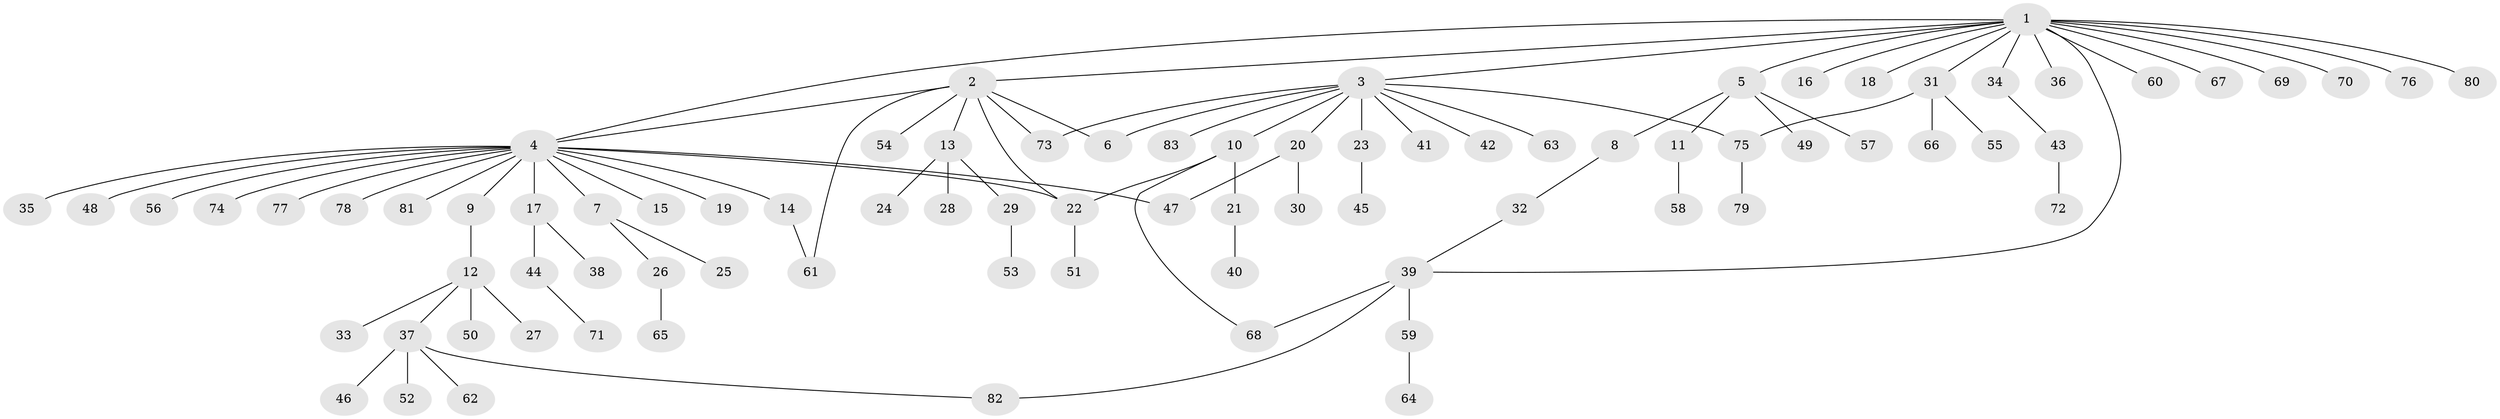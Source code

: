 // Generated by graph-tools (version 1.1) at 2025/48/03/09/25 04:48:18]
// undirected, 83 vertices, 93 edges
graph export_dot {
graph [start="1"]
  node [color=gray90,style=filled];
  1;
  2;
  3;
  4;
  5;
  6;
  7;
  8;
  9;
  10;
  11;
  12;
  13;
  14;
  15;
  16;
  17;
  18;
  19;
  20;
  21;
  22;
  23;
  24;
  25;
  26;
  27;
  28;
  29;
  30;
  31;
  32;
  33;
  34;
  35;
  36;
  37;
  38;
  39;
  40;
  41;
  42;
  43;
  44;
  45;
  46;
  47;
  48;
  49;
  50;
  51;
  52;
  53;
  54;
  55;
  56;
  57;
  58;
  59;
  60;
  61;
  62;
  63;
  64;
  65;
  66;
  67;
  68;
  69;
  70;
  71;
  72;
  73;
  74;
  75;
  76;
  77;
  78;
  79;
  80;
  81;
  82;
  83;
  1 -- 2;
  1 -- 3;
  1 -- 4;
  1 -- 5;
  1 -- 16;
  1 -- 18;
  1 -- 31;
  1 -- 34;
  1 -- 36;
  1 -- 39;
  1 -- 60;
  1 -- 67;
  1 -- 69;
  1 -- 70;
  1 -- 76;
  1 -- 80;
  2 -- 4;
  2 -- 6;
  2 -- 13;
  2 -- 22;
  2 -- 54;
  2 -- 61;
  2 -- 73;
  3 -- 6;
  3 -- 10;
  3 -- 20;
  3 -- 23;
  3 -- 41;
  3 -- 42;
  3 -- 63;
  3 -- 73;
  3 -- 75;
  3 -- 83;
  4 -- 7;
  4 -- 9;
  4 -- 14;
  4 -- 15;
  4 -- 17;
  4 -- 19;
  4 -- 22;
  4 -- 35;
  4 -- 47;
  4 -- 48;
  4 -- 56;
  4 -- 74;
  4 -- 77;
  4 -- 78;
  4 -- 81;
  5 -- 8;
  5 -- 11;
  5 -- 49;
  5 -- 57;
  7 -- 25;
  7 -- 26;
  8 -- 32;
  9 -- 12;
  10 -- 21;
  10 -- 22;
  10 -- 68;
  11 -- 58;
  12 -- 27;
  12 -- 33;
  12 -- 37;
  12 -- 50;
  13 -- 24;
  13 -- 28;
  13 -- 29;
  14 -- 61;
  17 -- 38;
  17 -- 44;
  20 -- 30;
  20 -- 47;
  21 -- 40;
  22 -- 51;
  23 -- 45;
  26 -- 65;
  29 -- 53;
  31 -- 55;
  31 -- 66;
  31 -- 75;
  32 -- 39;
  34 -- 43;
  37 -- 46;
  37 -- 52;
  37 -- 62;
  37 -- 82;
  39 -- 59;
  39 -- 68;
  39 -- 82;
  43 -- 72;
  44 -- 71;
  59 -- 64;
  75 -- 79;
}
